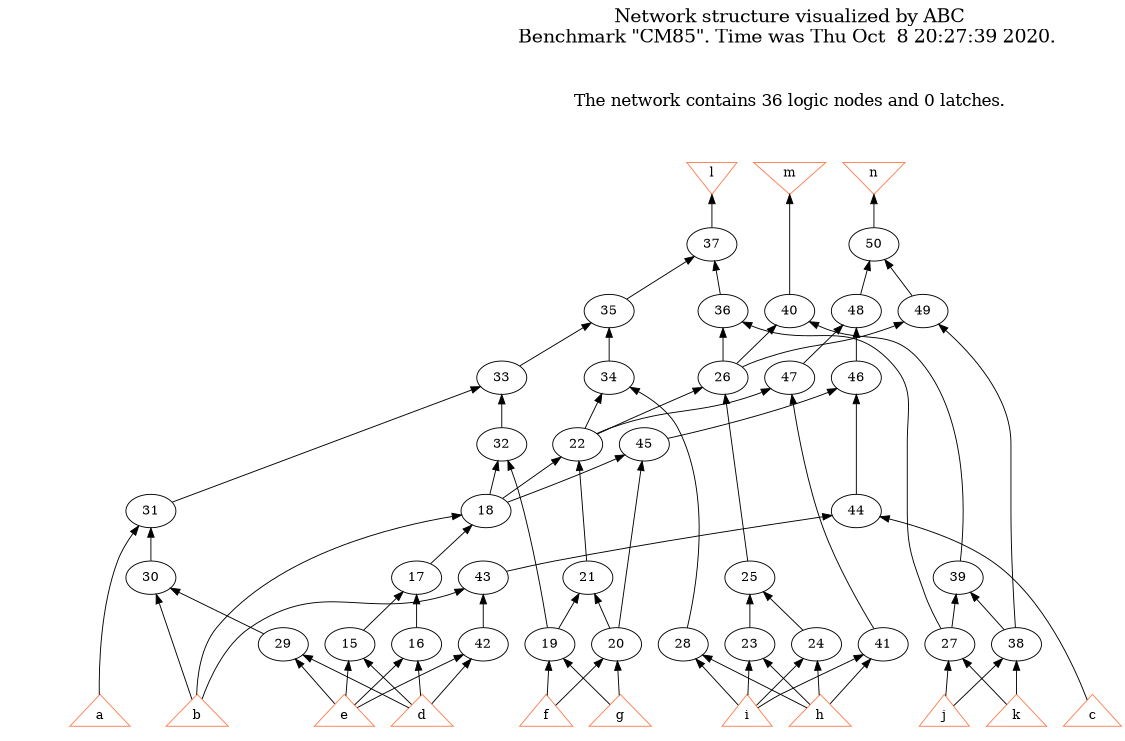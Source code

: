 # Network structure generated by ABC

digraph network {
size = "7.5,10";
center = true;
edge [dir = back];

{
  node [shape = plaintext];
  edge [style = invis];
  LevelTitle1 [label=""];
  LevelTitle2 [label=""];
  Level8 [label = ""];
  Level7 [label = ""];
  Level6 [label = ""];
  Level5 [label = ""];
  Level4 [label = ""];
  Level3 [label = ""];
  Level2 [label = ""];
  Level1 [label = ""];
  Level0 [label = ""];
  LevelTitle1 ->  LevelTitle2 ->  Level8 ->  Level7 ->  Level6 ->  Level5 ->  Level4 ->  Level3 ->  Level2 ->  Level1 ->  Level0;
}

{
  rank = same;
  LevelTitle1;
  title1 [shape=plaintext,
          fontsize=20,
          fontname = "Times-Roman",
          label="Network structure visualized by ABC\nBenchmark \"CM85\". Time was Thu Oct  8 20:27:39 2020. "
         ];
}

{
  rank = same;
  LevelTitle2;
  title2 [shape=plaintext,
          fontsize=18,
          fontname = "Times-Roman",
          label="The network contains 36 logic nodes and 0 latches.\n"
         ];
}

{
  rank = same;
  Level8;
  Node12 [label = "l", shape = invtriangle, color = coral, fillcolor = coral];
  Node13 [label = "m", shape = invtriangle, color = coral, fillcolor = coral];
  Node14 [label = "n", shape = invtriangle, color = coral, fillcolor = coral];
}

{
  rank = same;
  Level7;
  Node37 [label = "37\n", shape = ellipse];
  Node50 [label = "50\n", shape = ellipse];
}

{
  rank = same;
  Level6;
  Node35 [label = "35\n", shape = ellipse];
  Node36 [label = "36\n", shape = ellipse];
  Node40 [label = "40\n", shape = ellipse];
  Node48 [label = "48\n", shape = ellipse];
  Node49 [label = "49\n", shape = ellipse];
}

{
  rank = same;
  Level5;
  Node26 [label = "26\n", shape = ellipse];
  Node33 [label = "33\n", shape = ellipse];
  Node34 [label = "34\n", shape = ellipse];
  Node46 [label = "46\n", shape = ellipse];
  Node47 [label = "47\n", shape = ellipse];
}

{
  rank = same;
  Level4;
  Node22 [label = "22\n", shape = ellipse];
  Node32 [label = "32\n", shape = ellipse];
  Node45 [label = "45\n", shape = ellipse];
}

{
  rank = same;
  Level3;
  Node18 [label = "18\n", shape = ellipse];
  Node31 [label = "31\n", shape = ellipse];
  Node44 [label = "44\n", shape = ellipse];
}

{
  rank = same;
  Level2;
  Node17 [label = "17\n", shape = ellipse];
  Node21 [label = "21\n", shape = ellipse];
  Node25 [label = "25\n", shape = ellipse];
  Node30 [label = "30\n", shape = ellipse];
  Node39 [label = "39\n", shape = ellipse];
  Node43 [label = "43\n", shape = ellipse];
}

{
  rank = same;
  Level1;
  Node15 [label = "15\n", shape = ellipse];
  Node16 [label = "16\n", shape = ellipse];
  Node19 [label = "19\n", shape = ellipse];
  Node20 [label = "20\n", shape = ellipse];
  Node23 [label = "23\n", shape = ellipse];
  Node24 [label = "24\n", shape = ellipse];
  Node27 [label = "27\n", shape = ellipse];
  Node28 [label = "28\n", shape = ellipse];
  Node29 [label = "29\n", shape = ellipse];
  Node38 [label = "38\n", shape = ellipse];
  Node41 [label = "41\n", shape = ellipse];
  Node42 [label = "42\n", shape = ellipse];
}

{
  rank = same;
  Level0;
  Node1 [label = "a", shape = triangle, color = coral, fillcolor = coral];
  Node2 [label = "b", shape = triangle, color = coral, fillcolor = coral];
  Node3 [label = "c", shape = triangle, color = coral, fillcolor = coral];
  Node4 [label = "d", shape = triangle, color = coral, fillcolor = coral];
  Node5 [label = "e", shape = triangle, color = coral, fillcolor = coral];
  Node6 [label = "f", shape = triangle, color = coral, fillcolor = coral];
  Node7 [label = "g", shape = triangle, color = coral, fillcolor = coral];
  Node8 [label = "h", shape = triangle, color = coral, fillcolor = coral];
  Node9 [label = "i", shape = triangle, color = coral, fillcolor = coral];
  Node10 [label = "j", shape = triangle, color = coral, fillcolor = coral];
  Node11 [label = "k", shape = triangle, color = coral, fillcolor = coral];
}

title1 -> title2 [style = invis];
title2 -> Node12 [style = invis];
title2 -> Node13 [style = invis];
title2 -> Node14 [style = invis];
Node12 -> Node13 [style = invis];
Node13 -> Node14 [style = invis];
Node12 -> Node37 [style = solid];
Node13 -> Node40 [style = solid];
Node14 -> Node50 [style = solid];
Node15 -> Node4 [style = solid];
Node15 -> Node5 [style = solid];
Node16 -> Node4 [style = solid];
Node16 -> Node5 [style = solid];
Node17 -> Node15 [style = solid];
Node17 -> Node16 [style = solid];
Node18 -> Node2 [style = solid];
Node18 -> Node17 [style = solid];
Node19 -> Node6 [style = solid];
Node19 -> Node7 [style = solid];
Node20 -> Node6 [style = solid];
Node20 -> Node7 [style = solid];
Node21 -> Node19 [style = solid];
Node21 -> Node20 [style = solid];
Node22 -> Node18 [style = solid];
Node22 -> Node21 [style = solid];
Node23 -> Node8 [style = solid];
Node23 -> Node9 [style = solid];
Node24 -> Node8 [style = solid];
Node24 -> Node9 [style = solid];
Node25 -> Node23 [style = solid];
Node25 -> Node24 [style = solid];
Node26 -> Node22 [style = solid];
Node26 -> Node25 [style = solid];
Node27 -> Node10 [style = solid];
Node27 -> Node11 [style = solid];
Node28 -> Node8 [style = solid];
Node28 -> Node9 [style = solid];
Node29 -> Node4 [style = solid];
Node29 -> Node5 [style = solid];
Node30 -> Node2 [style = solid];
Node30 -> Node29 [style = solid];
Node31 -> Node1 [style = solid];
Node31 -> Node30 [style = solid];
Node32 -> Node18 [style = solid];
Node32 -> Node19 [style = solid];
Node33 -> Node31 [style = solid];
Node33 -> Node32 [style = solid];
Node34 -> Node22 [style = solid];
Node34 -> Node28 [style = solid];
Node35 -> Node33 [style = solid];
Node35 -> Node34 [style = solid];
Node36 -> Node26 [style = solid];
Node36 -> Node27 [style = solid];
Node37 -> Node35 [style = solid];
Node37 -> Node36 [style = solid];
Node38 -> Node10 [style = solid];
Node38 -> Node11 [style = solid];
Node39 -> Node27 [style = solid];
Node39 -> Node38 [style = solid];
Node40 -> Node26 [style = solid];
Node40 -> Node39 [style = solid];
Node41 -> Node8 [style = solid];
Node41 -> Node9 [style = solid];
Node42 -> Node4 [style = solid];
Node42 -> Node5 [style = solid];
Node43 -> Node2 [style = solid];
Node43 -> Node42 [style = solid];
Node44 -> Node3 [style = solid];
Node44 -> Node43 [style = solid];
Node45 -> Node18 [style = solid];
Node45 -> Node20 [style = solid];
Node46 -> Node44 [style = solid];
Node46 -> Node45 [style = solid];
Node47 -> Node22 [style = solid];
Node47 -> Node41 [style = solid];
Node48 -> Node46 [style = solid];
Node48 -> Node47 [style = solid];
Node49 -> Node26 [style = solid];
Node49 -> Node38 [style = solid];
Node50 -> Node48 [style = solid];
Node50 -> Node49 [style = solid];
}

